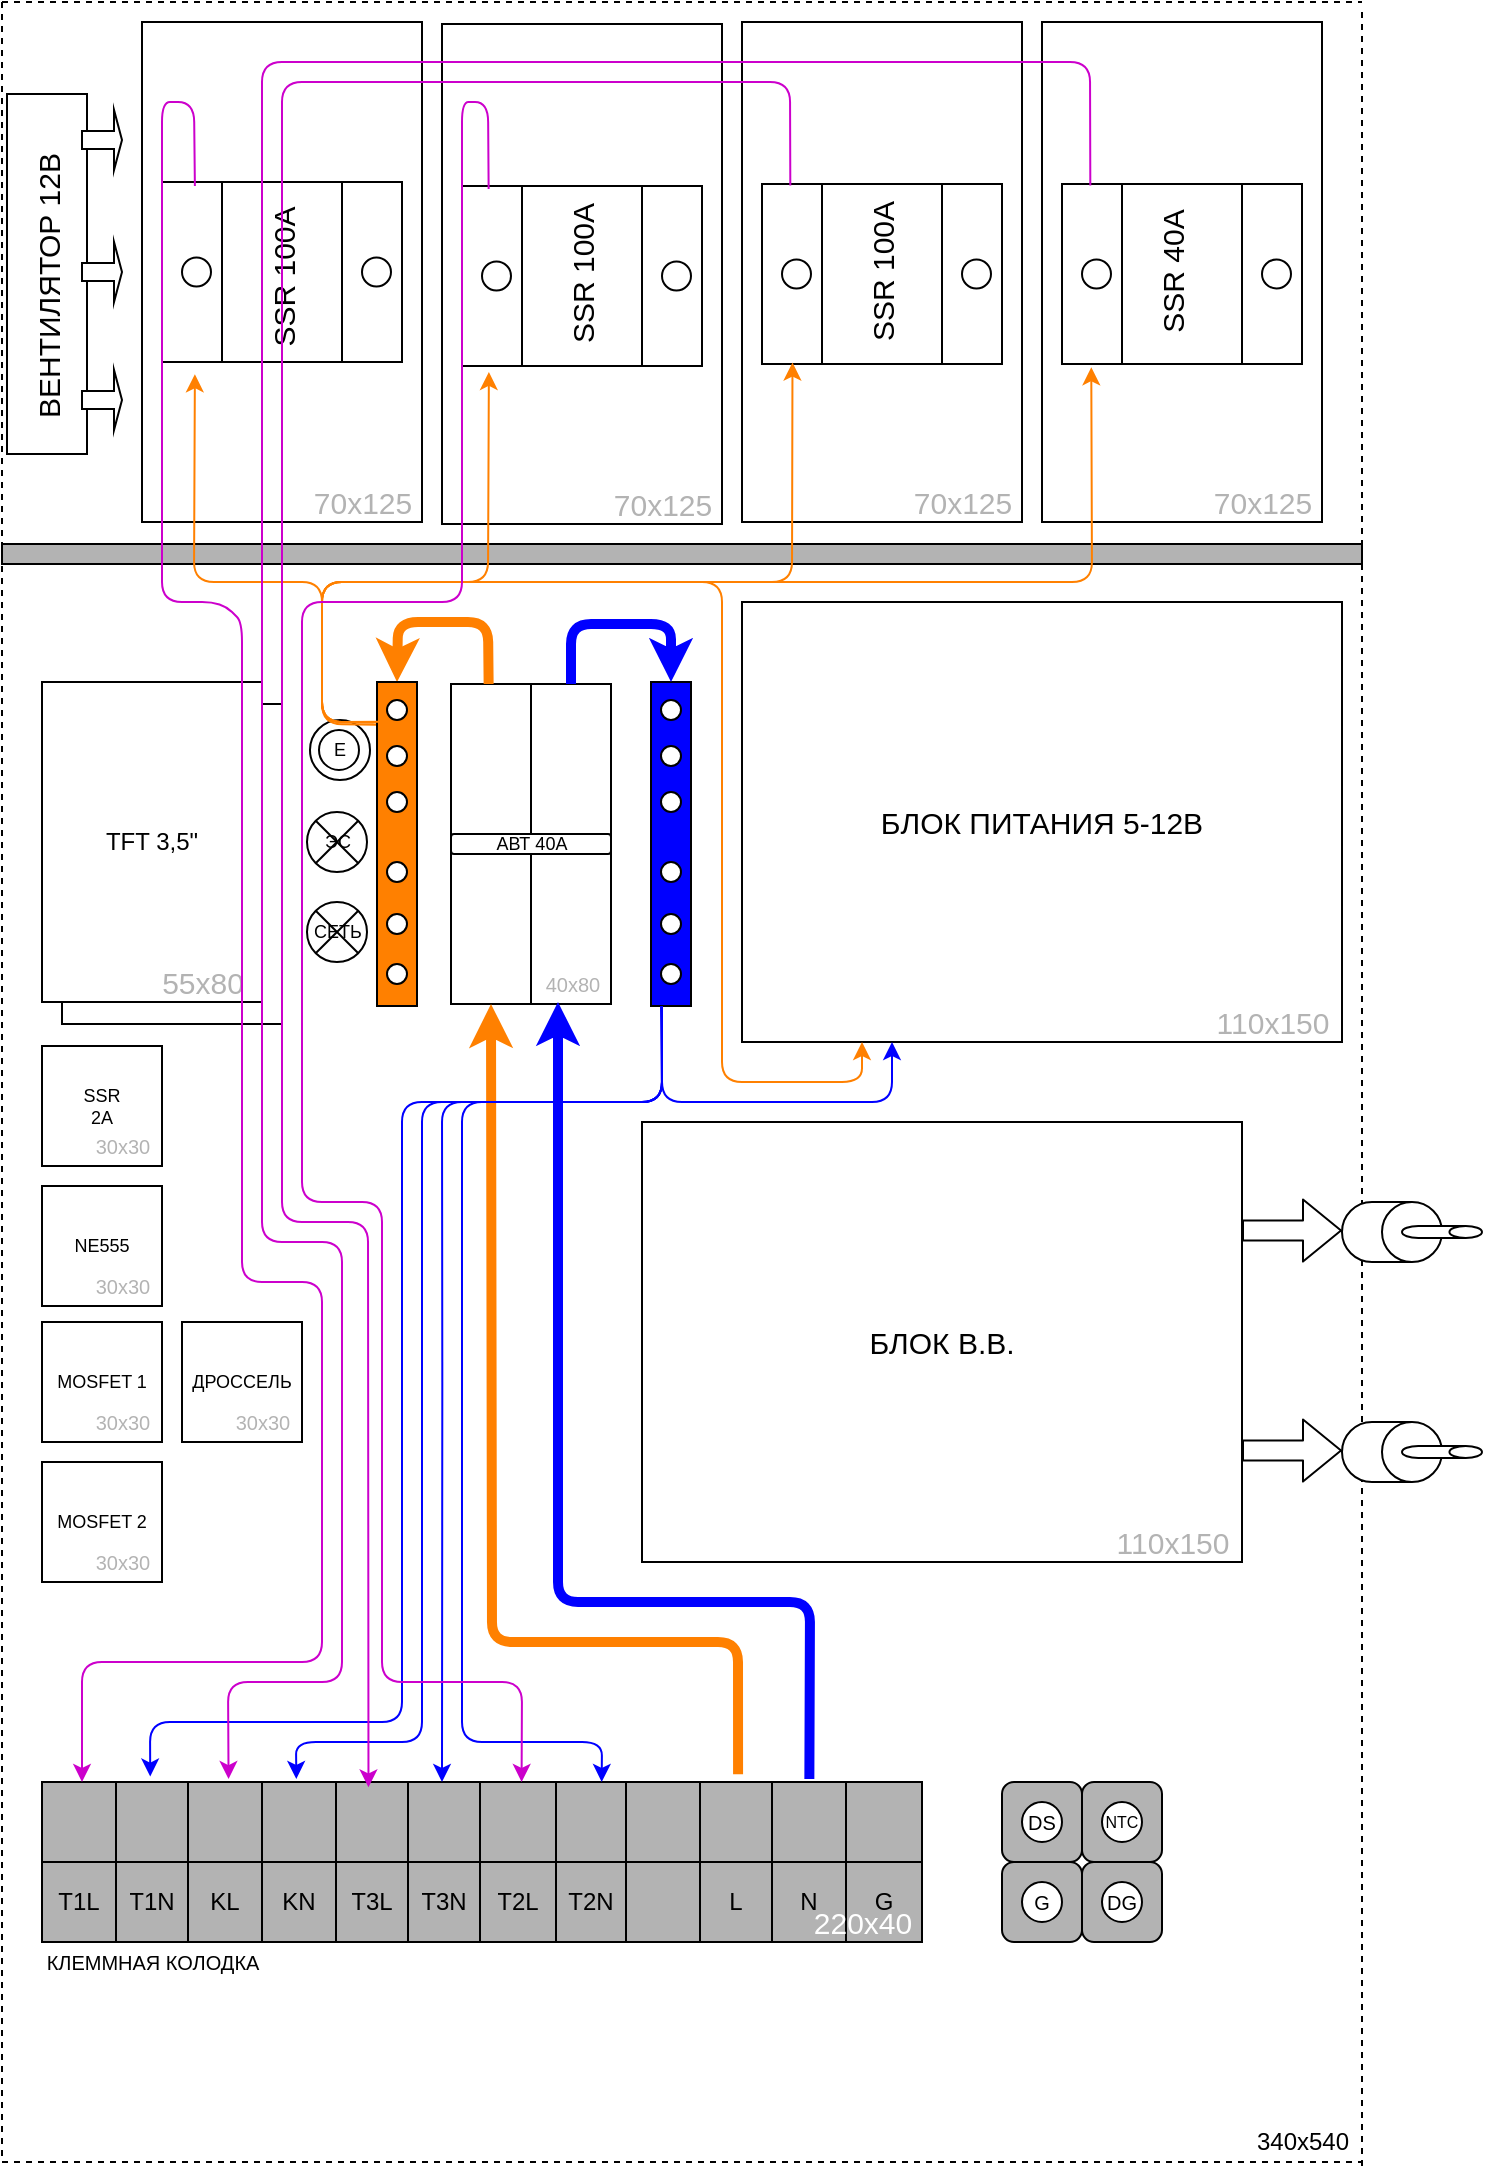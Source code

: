 <mxfile version="14.9.3" type="github">
  <diagram id="wLJY2JxTPAPCyqu1ovc7" name="Page-1">
    <mxGraphModel dx="1185" dy="629" grid="1" gridSize="10" guides="1" tooltips="1" connect="1" arrows="1" fold="1" page="1" pageScale="1" pageWidth="827" pageHeight="1169" math="0" shadow="0">
      <root>
        <mxCell id="0" />
        <mxCell id="1" parent="0" />
        <mxCell id="JK384I4514vAyyxiERsS-146" value="" style="rounded=0;whiteSpace=wrap;html=1;" vertex="1" parent="1">
          <mxGeometry x="70" y="391" width="110" height="160" as="geometry" />
        </mxCell>
        <mxCell id="JK384I4514vAyyxiERsS-2" value="" style="endArrow=none;dashed=1;html=1;" edge="1" parent="1">
          <mxGeometry width="50" height="50" relative="1" as="geometry">
            <mxPoint x="40" y="40" as="sourcePoint" />
            <mxPoint x="720" y="40" as="targetPoint" />
          </mxGeometry>
        </mxCell>
        <mxCell id="JK384I4514vAyyxiERsS-4" value="" style="endArrow=none;dashed=1;html=1;" edge="1" parent="1">
          <mxGeometry width="50" height="50" relative="1" as="geometry">
            <mxPoint x="40" y="1120" as="sourcePoint" />
            <mxPoint x="720" y="1120" as="targetPoint" />
          </mxGeometry>
        </mxCell>
        <mxCell id="JK384I4514vAyyxiERsS-5" value="" style="endArrow=none;dashed=1;html=1;" edge="1" parent="1">
          <mxGeometry width="50" height="50" relative="1" as="geometry">
            <mxPoint x="40" y="40" as="sourcePoint" />
            <mxPoint x="40" y="1120" as="targetPoint" />
          </mxGeometry>
        </mxCell>
        <mxCell id="JK384I4514vAyyxiERsS-6" value="" style="endArrow=none;dashed=1;html=1;" edge="1" parent="1">
          <mxGeometry width="50" height="50" relative="1" as="geometry">
            <mxPoint x="720" y="45" as="sourcePoint" />
            <mxPoint x="720" y="1125" as="targetPoint" />
          </mxGeometry>
        </mxCell>
        <mxCell id="JK384I4514vAyyxiERsS-7" value="340x540" style="text;html=1;align=center;verticalAlign=middle;resizable=0;points=[];autosize=1;strokeColor=none;" vertex="1" parent="1">
          <mxGeometry x="660" y="1100" width="60" height="20" as="geometry" />
        </mxCell>
        <mxCell id="JK384I4514vAyyxiERsS-15" value="" style="rounded=0;whiteSpace=wrap;html=1;" vertex="1" parent="1">
          <mxGeometry x="264.5" y="381" width="40" height="160" as="geometry" />
        </mxCell>
        <mxCell id="JK384I4514vAyyxiERsS-16" value="TFT 3,5&quot;" style="rounded=0;whiteSpace=wrap;html=1;" vertex="1" parent="1">
          <mxGeometry x="60" y="380" width="110" height="160" as="geometry" />
        </mxCell>
        <mxCell id="JK384I4514vAyyxiERsS-17" value="" style="rounded=0;whiteSpace=wrap;html=1;" vertex="1" parent="1">
          <mxGeometry x="304.5" y="381" width="40" height="160" as="geometry" />
        </mxCell>
        <mxCell id="JK384I4514vAyyxiERsS-18" value="АВТ 40А" style="rounded=1;whiteSpace=wrap;html=1;fontSize=9;" vertex="1" parent="1">
          <mxGeometry x="264.5" y="456" width="80" height="10" as="geometry" />
        </mxCell>
        <mxCell id="JK384I4514vAyyxiERsS-19" value="" style="ellipse;whiteSpace=wrap;html=1;aspect=fixed;fontSize=9;" vertex="1" parent="1">
          <mxGeometry x="194" y="399" width="30" height="30" as="geometry" />
        </mxCell>
        <mxCell id="JK384I4514vAyyxiERsS-20" value="E" style="ellipse;whiteSpace=wrap;html=1;aspect=fixed;fontSize=9;" vertex="1" parent="1">
          <mxGeometry x="198.5" y="404" width="20" height="20" as="geometry" />
        </mxCell>
        <mxCell id="JK384I4514vAyyxiERsS-21" value="ЭС" style="shape=sumEllipse;perimeter=ellipsePerimeter;whiteSpace=wrap;html=1;backgroundOutline=1;fontSize=9;" vertex="1" parent="1">
          <mxGeometry x="192.5" y="445" width="30" height="30" as="geometry" />
        </mxCell>
        <mxCell id="JK384I4514vAyyxiERsS-26" value="&lt;div style=&quot;font-size: 10px;&quot;&gt;40x80&lt;/div&gt;" style="text;html=1;align=center;verticalAlign=middle;resizable=0;points=[];autosize=1;strokeColor=none;fontSize=10;fontColor=#B3B3B3;" vertex="1" parent="1">
          <mxGeometry x="304.5" y="521" width="40" height="20" as="geometry" />
        </mxCell>
        <mxCell id="JK384I4514vAyyxiERsS-27" value="&lt;div&gt;55x80&lt;/div&gt;" style="text;html=1;align=center;verticalAlign=middle;resizable=0;points=[];autosize=1;strokeColor=none;fontSize=15;fontColor=#B3B3B3;" vertex="1" parent="1">
          <mxGeometry x="110" y="520" width="60" height="20" as="geometry" />
        </mxCell>
        <mxCell id="JK384I4514vAyyxiERsS-28" value="" style="rounded=0;whiteSpace=wrap;html=1;fontSize=15;" vertex="1" parent="1">
          <mxGeometry x="42.5" y="86" width="40" height="180" as="geometry" />
        </mxCell>
        <mxCell id="JK384I4514vAyyxiERsS-29" value="" style="shape=singleArrow;whiteSpace=wrap;html=1;labelBackgroundColor=none;fontSize=15;fillColor=#FFFFFF;" vertex="1" parent="1">
          <mxGeometry x="80" y="94" width="20" height="30" as="geometry" />
        </mxCell>
        <mxCell id="JK384I4514vAyyxiERsS-30" value="" style="shape=singleArrow;whiteSpace=wrap;html=1;labelBackgroundColor=none;fontSize=15;fillColor=#FFFFFF;" vertex="1" parent="1">
          <mxGeometry x="80" y="224" width="20" height="30" as="geometry" />
        </mxCell>
        <mxCell id="JK384I4514vAyyxiERsS-31" value="" style="shape=singleArrow;whiteSpace=wrap;html=1;labelBackgroundColor=none;fontSize=15;fillColor=#FFFFFF;" vertex="1" parent="1">
          <mxGeometry x="80" y="160" width="20" height="30" as="geometry" />
        </mxCell>
        <mxCell id="JK384I4514vAyyxiERsS-32" value="ВЕНТИЛЯТОР 12В" style="text;html=1;strokeColor=none;fillColor=none;align=center;verticalAlign=middle;whiteSpace=wrap;rounded=0;labelBackgroundColor=none;fontSize=15;rotation=270;" vertex="1" parent="1">
          <mxGeometry x="-15" y="171.75" width="155" height="20" as="geometry" />
        </mxCell>
        <mxCell id="JK384I4514vAyyxiERsS-33" value="" style="rounded=0;whiteSpace=wrap;html=1;fontSize=15;" vertex="1" parent="1">
          <mxGeometry x="110" y="50" width="140" height="250" as="geometry" />
        </mxCell>
        <mxCell id="JK384I4514vAyyxiERsS-34" value="" style="rounded=0;whiteSpace=wrap;html=1;fontSize=15;" vertex="1" parent="1">
          <mxGeometry x="260" y="51" width="140" height="250" as="geometry" />
        </mxCell>
        <mxCell id="JK384I4514vAyyxiERsS-35" value="" style="rounded=0;whiteSpace=wrap;html=1;fontSize=15;" vertex="1" parent="1">
          <mxGeometry x="410" y="50" width="140" height="250" as="geometry" />
        </mxCell>
        <mxCell id="JK384I4514vAyyxiERsS-36" value="" style="rounded=0;whiteSpace=wrap;html=1;fontSize=15;" vertex="1" parent="1">
          <mxGeometry x="560" y="50" width="140" height="250" as="geometry" />
        </mxCell>
        <mxCell id="JK384I4514vAyyxiERsS-37" value="" style="rounded=0;whiteSpace=wrap;html=1;labelBackgroundColor=none;fontSize=15;fillColor=#FFFFFF;" vertex="1" parent="1">
          <mxGeometry x="120" y="130" width="120" height="90" as="geometry" />
        </mxCell>
        <mxCell id="JK384I4514vAyyxiERsS-38" value="" style="rounded=0;whiteSpace=wrap;html=1;labelBackgroundColor=none;fontSize=15;fillColor=#FFFFFF;" vertex="1" parent="1">
          <mxGeometry x="150" y="130" width="60" height="90" as="geometry" />
        </mxCell>
        <mxCell id="JK384I4514vAyyxiERsS-39" value="" style="ellipse;whiteSpace=wrap;html=1;aspect=fixed;labelBackgroundColor=none;fontSize=15;fillColor=#FFFFFF;" vertex="1" parent="1">
          <mxGeometry x="130" y="167.75" width="14.5" height="14.5" as="geometry" />
        </mxCell>
        <mxCell id="JK384I4514vAyyxiERsS-40" value="" style="ellipse;whiteSpace=wrap;html=1;aspect=fixed;labelBackgroundColor=none;fontSize=15;fillColor=#FFFFFF;" vertex="1" parent="1">
          <mxGeometry x="220" y="167.75" width="14.5" height="14.5" as="geometry" />
        </mxCell>
        <mxCell id="JK384I4514vAyyxiERsS-41" value="" style="rounded=0;whiteSpace=wrap;html=1;labelBackgroundColor=none;fontSize=15;fillColor=#FFFFFF;" vertex="1" parent="1">
          <mxGeometry x="270" y="132" width="120" height="90" as="geometry" />
        </mxCell>
        <mxCell id="JK384I4514vAyyxiERsS-42" value="" style="rounded=0;whiteSpace=wrap;html=1;labelBackgroundColor=none;fontSize=15;fillColor=#FFFFFF;" vertex="1" parent="1">
          <mxGeometry x="300" y="132" width="60" height="90" as="geometry" />
        </mxCell>
        <mxCell id="JK384I4514vAyyxiERsS-43" value="" style="ellipse;whiteSpace=wrap;html=1;aspect=fixed;labelBackgroundColor=none;fontSize=15;fillColor=#FFFFFF;" vertex="1" parent="1">
          <mxGeometry x="280" y="169.75" width="14.5" height="14.5" as="geometry" />
        </mxCell>
        <mxCell id="JK384I4514vAyyxiERsS-44" value="" style="ellipse;whiteSpace=wrap;html=1;aspect=fixed;labelBackgroundColor=none;fontSize=15;fillColor=#FFFFFF;" vertex="1" parent="1">
          <mxGeometry x="370" y="169.75" width="14.5" height="14.5" as="geometry" />
        </mxCell>
        <mxCell id="JK384I4514vAyyxiERsS-45" value="" style="rounded=0;whiteSpace=wrap;html=1;labelBackgroundColor=none;fontSize=15;fillColor=#FFFFFF;" vertex="1" parent="1">
          <mxGeometry x="420" y="131" width="120" height="90" as="geometry" />
        </mxCell>
        <mxCell id="JK384I4514vAyyxiERsS-46" value="" style="rounded=0;whiteSpace=wrap;html=1;labelBackgroundColor=none;fontSize=15;fillColor=#FFFFFF;" vertex="1" parent="1">
          <mxGeometry x="450" y="131" width="60" height="90" as="geometry" />
        </mxCell>
        <mxCell id="JK384I4514vAyyxiERsS-47" value="" style="ellipse;whiteSpace=wrap;html=1;aspect=fixed;labelBackgroundColor=none;fontSize=15;fillColor=#FFFFFF;" vertex="1" parent="1">
          <mxGeometry x="430" y="168.75" width="14.5" height="14.5" as="geometry" />
        </mxCell>
        <mxCell id="JK384I4514vAyyxiERsS-48" value="" style="ellipse;whiteSpace=wrap;html=1;aspect=fixed;labelBackgroundColor=none;fontSize=15;fillColor=#FFFFFF;" vertex="1" parent="1">
          <mxGeometry x="520" y="168.75" width="14.5" height="14.5" as="geometry" />
        </mxCell>
        <mxCell id="JK384I4514vAyyxiERsS-49" value="" style="rounded=0;whiteSpace=wrap;html=1;labelBackgroundColor=none;fontSize=15;fillColor=#FFFFFF;" vertex="1" parent="1">
          <mxGeometry x="570" y="131" width="120" height="90" as="geometry" />
        </mxCell>
        <mxCell id="JK384I4514vAyyxiERsS-50" value="" style="rounded=0;whiteSpace=wrap;html=1;labelBackgroundColor=none;fontSize=15;fillColor=#FFFFFF;" vertex="1" parent="1">
          <mxGeometry x="600" y="131" width="60" height="90" as="geometry" />
        </mxCell>
        <mxCell id="JK384I4514vAyyxiERsS-51" value="" style="ellipse;whiteSpace=wrap;html=1;aspect=fixed;labelBackgroundColor=none;fontSize=15;fillColor=#FFFFFF;" vertex="1" parent="1">
          <mxGeometry x="580" y="168.75" width="14.5" height="14.5" as="geometry" />
        </mxCell>
        <mxCell id="JK384I4514vAyyxiERsS-52" value="" style="ellipse;whiteSpace=wrap;html=1;aspect=fixed;labelBackgroundColor=none;fontSize=15;fillColor=#FFFFFF;" vertex="1" parent="1">
          <mxGeometry x="670" y="168.75" width="14.5" height="14.5" as="geometry" />
        </mxCell>
        <mxCell id="JK384I4514vAyyxiERsS-53" value="&lt;div&gt;SSR 100A&lt;/div&gt;" style="text;html=1;align=center;verticalAlign=middle;resizable=0;points=[];autosize=1;strokeColor=none;fontSize=15;rotation=270;" vertex="1" parent="1">
          <mxGeometry x="135" y="167.75" width="90" height="20" as="geometry" />
        </mxCell>
        <mxCell id="JK384I4514vAyyxiERsS-54" value="&lt;div&gt;SSR 40A&lt;/div&gt;" style="text;html=1;align=center;verticalAlign=middle;resizable=0;points=[];autosize=1;strokeColor=none;fontSize=15;rotation=270;" vertex="1" parent="1">
          <mxGeometry x="585" y="165" width="80" height="20" as="geometry" />
        </mxCell>
        <mxCell id="JK384I4514vAyyxiERsS-55" value="&lt;div&gt;SSR 100A&lt;/div&gt;" style="text;html=1;align=center;verticalAlign=middle;resizable=0;points=[];autosize=1;strokeColor=none;fontSize=15;rotation=270;" vertex="1" parent="1">
          <mxGeometry x="285" y="166" width="90" height="20" as="geometry" />
        </mxCell>
        <mxCell id="JK384I4514vAyyxiERsS-56" value="&lt;div&gt;SSR 100A&lt;/div&gt;" style="text;html=1;align=center;verticalAlign=middle;resizable=0;points=[];autosize=1;strokeColor=none;fontSize=15;rotation=270;" vertex="1" parent="1">
          <mxGeometry x="435" y="165" width="90" height="20" as="geometry" />
        </mxCell>
        <mxCell id="JK384I4514vAyyxiERsS-57" value="70x125" style="text;html=1;align=center;verticalAlign=middle;resizable=0;points=[];autosize=1;strokeColor=none;fontSize=15;fontColor=#B3B3B3;" vertex="1" parent="1">
          <mxGeometry x="640" y="280" width="60" height="20" as="geometry" />
        </mxCell>
        <mxCell id="JK384I4514vAyyxiERsS-58" value="70x125" style="text;html=1;align=center;verticalAlign=middle;resizable=0;points=[];autosize=1;strokeColor=none;fontSize=15;fontColor=#B3B3B3;" vertex="1" parent="1">
          <mxGeometry x="190" y="280" width="60" height="20" as="geometry" />
        </mxCell>
        <mxCell id="JK384I4514vAyyxiERsS-59" value="70x125" style="text;html=1;align=center;verticalAlign=middle;resizable=0;points=[];autosize=1;strokeColor=none;fontSize=15;fontColor=#B3B3B3;" vertex="1" parent="1">
          <mxGeometry x="340" y="281" width="60" height="20" as="geometry" />
        </mxCell>
        <mxCell id="JK384I4514vAyyxiERsS-60" value="70x125" style="text;html=1;align=center;verticalAlign=middle;resizable=0;points=[];autosize=1;strokeColor=none;fontSize=15;fontColor=#B3B3B3;" vertex="1" parent="1">
          <mxGeometry x="490" y="280" width="60" height="20" as="geometry" />
        </mxCell>
        <mxCell id="JK384I4514vAyyxiERsS-61" value="&lt;div&gt;SSR&lt;/div&gt;&lt;div&gt;2A&lt;br&gt;&lt;/div&gt;" style="whiteSpace=wrap;html=1;aspect=fixed;fontSize=9;" vertex="1" parent="1">
          <mxGeometry x="60" y="562" width="60" height="60" as="geometry" />
        </mxCell>
        <mxCell id="JK384I4514vAyyxiERsS-62" value="MOSFET 1" style="whiteSpace=wrap;html=1;aspect=fixed;fontSize=9;" vertex="1" parent="1">
          <mxGeometry x="60" y="700" width="60" height="60" as="geometry" />
        </mxCell>
        <mxCell id="JK384I4514vAyyxiERsS-63" value="NE555" style="whiteSpace=wrap;html=1;aspect=fixed;fontSize=9;" vertex="1" parent="1">
          <mxGeometry x="60" y="632" width="60" height="60" as="geometry" />
        </mxCell>
        <mxCell id="JK384I4514vAyyxiERsS-64" value="MOSFET 2" style="whiteSpace=wrap;html=1;aspect=fixed;fontSize=9;" vertex="1" parent="1">
          <mxGeometry x="60" y="770" width="60" height="60" as="geometry" />
        </mxCell>
        <mxCell id="JK384I4514vAyyxiERsS-65" value="30x30" style="text;html=1;align=center;verticalAlign=middle;resizable=0;points=[];autosize=1;strokeColor=none;fontSize=10;fontColor=#B3B3B3;" vertex="1" parent="1">
          <mxGeometry x="80" y="740" width="40" height="20" as="geometry" />
        </mxCell>
        <mxCell id="JK384I4514vAyyxiERsS-66" value="30x30" style="text;html=1;align=center;verticalAlign=middle;resizable=0;points=[];autosize=1;strokeColor=none;fontSize=10;fontColor=#B3B3B3;" vertex="1" parent="1">
          <mxGeometry x="80" y="602" width="40" height="20" as="geometry" />
        </mxCell>
        <mxCell id="JK384I4514vAyyxiERsS-67" value="30x30" style="text;html=1;align=center;verticalAlign=middle;resizable=0;points=[];autosize=1;strokeColor=none;fontSize=10;fontColor=#B3B3B3;" vertex="1" parent="1">
          <mxGeometry x="80" y="672" width="40" height="20" as="geometry" />
        </mxCell>
        <mxCell id="JK384I4514vAyyxiERsS-68" value="30x30" style="text;html=1;align=center;verticalAlign=middle;resizable=0;points=[];autosize=1;strokeColor=none;fontSize=10;fontColor=#B3B3B3;" vertex="1" parent="1">
          <mxGeometry x="80" y="810" width="40" height="20" as="geometry" />
        </mxCell>
        <mxCell id="JK384I4514vAyyxiERsS-70" value="ДРОССЕЛЬ" style="whiteSpace=wrap;html=1;aspect=fixed;fontSize=9;" vertex="1" parent="1">
          <mxGeometry x="130" y="700" width="60" height="60" as="geometry" />
        </mxCell>
        <mxCell id="JK384I4514vAyyxiERsS-71" value="30x30" style="text;html=1;align=center;verticalAlign=middle;resizable=0;points=[];autosize=1;strokeColor=none;fontSize=10;fontColor=#B3B3B3;" vertex="1" parent="1">
          <mxGeometry x="150" y="740" width="40" height="20" as="geometry" />
        </mxCell>
        <mxCell id="JK384I4514vAyyxiERsS-72" value="&lt;div&gt;БЛОК ПИТАНИЯ 5-12В&lt;/div&gt;" style="rounded=0;whiteSpace=wrap;html=1;fontSize=15;" vertex="1" parent="1">
          <mxGeometry x="410" y="340" width="300" height="220" as="geometry" />
        </mxCell>
        <mxCell id="JK384I4514vAyyxiERsS-73" value="110x150" style="text;html=1;align=center;verticalAlign=middle;resizable=0;points=[];autosize=1;strokeColor=none;fontSize=15;fontColor=#B3B3B3;" vertex="1" parent="1">
          <mxGeometry x="640" y="540" width="70" height="20" as="geometry" />
        </mxCell>
        <mxCell id="JK384I4514vAyyxiERsS-74" value="&lt;div&gt;БЛОК В.В.&lt;br&gt;&lt;/div&gt;" style="rounded=0;whiteSpace=wrap;html=1;fontSize=15;" vertex="1" parent="1">
          <mxGeometry x="360" y="600" width="300" height="220" as="geometry" />
        </mxCell>
        <mxCell id="JK384I4514vAyyxiERsS-75" value="110x150" style="text;html=1;align=center;verticalAlign=middle;resizable=0;points=[];autosize=1;strokeColor=none;fontSize=15;fontColor=#B3B3B3;" vertex="1" parent="1">
          <mxGeometry x="590" y="800" width="70" height="20" as="geometry" />
        </mxCell>
        <mxCell id="JK384I4514vAyyxiERsS-77" value="" style="shape=cylinder3;whiteSpace=wrap;html=1;boundedLbl=1;backgroundOutline=1;size=15;direction=south;" vertex="1" parent="1">
          <mxGeometry x="710" y="640" width="50" height="30" as="geometry" />
        </mxCell>
        <mxCell id="JK384I4514vAyyxiERsS-78" value="" style="shape=cylinder3;whiteSpace=wrap;html=1;boundedLbl=1;backgroundOutline=1;size=15;direction=south;" vertex="1" parent="1">
          <mxGeometry x="710" y="750" width="50" height="30" as="geometry" />
        </mxCell>
        <mxCell id="JK384I4514vAyyxiERsS-79" value="" style="shape=flexArrow;endArrow=classic;html=1;" edge="1" parent="1">
          <mxGeometry width="50" height="50" relative="1" as="geometry">
            <mxPoint x="660" y="764.29" as="sourcePoint" />
            <mxPoint x="710" y="764.29" as="targetPoint" />
          </mxGeometry>
        </mxCell>
        <mxCell id="JK384I4514vAyyxiERsS-81" value="" style="shape=flexArrow;endArrow=classic;html=1;" edge="1" parent="1">
          <mxGeometry width="50" height="50" relative="1" as="geometry">
            <mxPoint x="660" y="654.29" as="sourcePoint" />
            <mxPoint x="710" y="654.29" as="targetPoint" />
          </mxGeometry>
        </mxCell>
        <mxCell id="JK384I4514vAyyxiERsS-82" value="" style="shape=cylinder3;whiteSpace=wrap;html=1;boundedLbl=1;backgroundOutline=1;size=8.143;direction=south;" vertex="1" parent="1">
          <mxGeometry x="740" y="762" width="40" height="6" as="geometry" />
        </mxCell>
        <mxCell id="JK384I4514vAyyxiERsS-83" value="" style="shape=cylinder3;whiteSpace=wrap;html=1;boundedLbl=1;backgroundOutline=1;size=8.143;direction=south;" vertex="1" parent="1">
          <mxGeometry x="740" y="652" width="40" height="6" as="geometry" />
        </mxCell>
        <mxCell id="JK384I4514vAyyxiERsS-85" value="СЕТЬ" style="shape=sumEllipse;perimeter=ellipsePerimeter;whiteSpace=wrap;html=1;backgroundOutline=1;fontSize=9;" vertex="1" parent="1">
          <mxGeometry x="192.5" y="490" width="30" height="30" as="geometry" />
        </mxCell>
        <mxCell id="JK384I4514vAyyxiERsS-86" value="" style="rounded=0;whiteSpace=wrap;html=1;fillColor=#B3B3B3;" vertex="1" parent="1">
          <mxGeometry x="40" y="311" width="680" height="10" as="geometry" />
        </mxCell>
        <mxCell id="JK384I4514vAyyxiERsS-92" value="" style="shape=table;html=1;whiteSpace=wrap;startSize=0;container=1;collapsible=0;childLayout=tableLayout;fillColor=#B3B3B3;" vertex="1" parent="1">
          <mxGeometry x="60" y="930" width="440" height="80" as="geometry" />
        </mxCell>
        <mxCell id="JK384I4514vAyyxiERsS-93" value="" style="shape=partialRectangle;html=1;whiteSpace=wrap;collapsible=0;dropTarget=0;pointerEvents=0;fillColor=none;top=0;left=0;bottom=0;right=0;points=[[0,0.5],[1,0.5]];portConstraint=eastwest;" vertex="1" parent="JK384I4514vAyyxiERsS-92">
          <mxGeometry width="440" height="40" as="geometry" />
        </mxCell>
        <mxCell id="JK384I4514vAyyxiERsS-134" style="shape=partialRectangle;html=1;whiteSpace=wrap;connectable=0;fillColor=none;top=0;left=0;bottom=0;right=0;overflow=hidden;pointerEvents=1;" vertex="1" parent="JK384I4514vAyyxiERsS-93">
          <mxGeometry width="37" height="40" as="geometry" />
        </mxCell>
        <mxCell id="JK384I4514vAyyxiERsS-132" style="shape=partialRectangle;html=1;whiteSpace=wrap;connectable=0;fillColor=none;top=0;left=0;bottom=0;right=0;overflow=hidden;pointerEvents=1;" vertex="1" parent="JK384I4514vAyyxiERsS-93">
          <mxGeometry x="37" width="36" height="40" as="geometry" />
        </mxCell>
        <mxCell id="JK384I4514vAyyxiERsS-130" style="shape=partialRectangle;html=1;whiteSpace=wrap;connectable=0;fillColor=none;top=0;left=0;bottom=0;right=0;overflow=hidden;pointerEvents=1;" vertex="1" parent="JK384I4514vAyyxiERsS-93">
          <mxGeometry x="73" width="37" height="40" as="geometry" />
        </mxCell>
        <mxCell id="JK384I4514vAyyxiERsS-128" style="shape=partialRectangle;html=1;whiteSpace=wrap;connectable=0;fillColor=none;top=0;left=0;bottom=0;right=0;overflow=hidden;pointerEvents=1;" vertex="1" parent="JK384I4514vAyyxiERsS-93">
          <mxGeometry x="110" width="37" height="40" as="geometry" />
        </mxCell>
        <mxCell id="JK384I4514vAyyxiERsS-126" style="shape=partialRectangle;html=1;whiteSpace=wrap;connectable=0;fillColor=none;top=0;left=0;bottom=0;right=0;overflow=hidden;pointerEvents=1;" vertex="1" parent="JK384I4514vAyyxiERsS-93">
          <mxGeometry x="147" width="36" height="40" as="geometry" />
        </mxCell>
        <mxCell id="JK384I4514vAyyxiERsS-124" style="shape=partialRectangle;html=1;whiteSpace=wrap;connectable=0;fillColor=none;top=0;left=0;bottom=0;right=0;overflow=hidden;pointerEvents=1;" vertex="1" parent="JK384I4514vAyyxiERsS-93">
          <mxGeometry x="183" width="36" height="40" as="geometry" />
        </mxCell>
        <mxCell id="JK384I4514vAyyxiERsS-122" style="shape=partialRectangle;html=1;whiteSpace=wrap;connectable=0;fillColor=none;top=0;left=0;bottom=0;right=0;overflow=hidden;pointerEvents=1;" vertex="1" parent="JK384I4514vAyyxiERsS-93">
          <mxGeometry x="219" width="38" height="40" as="geometry" />
        </mxCell>
        <mxCell id="JK384I4514vAyyxiERsS-120" style="shape=partialRectangle;html=1;whiteSpace=wrap;connectable=0;fillColor=none;top=0;left=0;bottom=0;right=0;overflow=hidden;pointerEvents=1;" vertex="1" parent="JK384I4514vAyyxiERsS-93">
          <mxGeometry x="257" width="35" height="40" as="geometry" />
        </mxCell>
        <mxCell id="JK384I4514vAyyxiERsS-118" style="shape=partialRectangle;html=1;whiteSpace=wrap;connectable=0;fillColor=none;top=0;left=0;bottom=0;right=0;overflow=hidden;pointerEvents=1;" vertex="1" parent="JK384I4514vAyyxiERsS-93">
          <mxGeometry x="292" width="37" height="40" as="geometry" />
        </mxCell>
        <mxCell id="JK384I4514vAyyxiERsS-94" value="" style="shape=partialRectangle;html=1;whiteSpace=wrap;connectable=0;fillColor=none;top=0;left=0;bottom=0;right=0;overflow=hidden;pointerEvents=1;" vertex="1" parent="JK384I4514vAyyxiERsS-93">
          <mxGeometry x="329" width="36" height="40" as="geometry" />
        </mxCell>
        <mxCell id="JK384I4514vAyyxiERsS-95" value="" style="shape=partialRectangle;html=1;whiteSpace=wrap;connectable=0;fillColor=none;top=0;left=0;bottom=0;right=0;overflow=hidden;pointerEvents=1;" vertex="1" parent="JK384I4514vAyyxiERsS-93">
          <mxGeometry x="365" width="37" height="40" as="geometry" />
        </mxCell>
        <mxCell id="JK384I4514vAyyxiERsS-96" value="" style="shape=partialRectangle;html=1;whiteSpace=wrap;connectable=0;fillColor=none;top=0;left=0;bottom=0;right=0;overflow=hidden;pointerEvents=1;" vertex="1" parent="JK384I4514vAyyxiERsS-93">
          <mxGeometry x="402" width="38" height="40" as="geometry" />
        </mxCell>
        <mxCell id="JK384I4514vAyyxiERsS-105" value="" style="shape=partialRectangle;html=1;whiteSpace=wrap;collapsible=0;dropTarget=0;pointerEvents=0;fillColor=none;top=0;left=0;bottom=0;right=0;points=[[0,0.5],[1,0.5]];portConstraint=eastwest;" vertex="1" parent="JK384I4514vAyyxiERsS-92">
          <mxGeometry y="40" width="440" height="40" as="geometry" />
        </mxCell>
        <mxCell id="JK384I4514vAyyxiERsS-135" value="T1L" style="shape=partialRectangle;html=1;whiteSpace=wrap;connectable=0;fillColor=none;top=0;left=0;bottom=0;right=0;overflow=hidden;pointerEvents=1;" vertex="1" parent="JK384I4514vAyyxiERsS-105">
          <mxGeometry width="37" height="40" as="geometry" />
        </mxCell>
        <mxCell id="JK384I4514vAyyxiERsS-133" value="T1N" style="shape=partialRectangle;html=1;whiteSpace=wrap;connectable=0;fillColor=none;top=0;left=0;bottom=0;right=0;overflow=hidden;pointerEvents=1;" vertex="1" parent="JK384I4514vAyyxiERsS-105">
          <mxGeometry x="37" width="36" height="40" as="geometry" />
        </mxCell>
        <mxCell id="JK384I4514vAyyxiERsS-131" value="KL" style="shape=partialRectangle;html=1;whiteSpace=wrap;connectable=0;fillColor=none;top=0;left=0;bottom=0;right=0;overflow=hidden;pointerEvents=1;" vertex="1" parent="JK384I4514vAyyxiERsS-105">
          <mxGeometry x="73" width="37" height="40" as="geometry" />
        </mxCell>
        <mxCell id="JK384I4514vAyyxiERsS-129" value="KN" style="shape=partialRectangle;html=1;whiteSpace=wrap;connectable=0;fillColor=none;top=0;left=0;bottom=0;right=0;overflow=hidden;pointerEvents=1;" vertex="1" parent="JK384I4514vAyyxiERsS-105">
          <mxGeometry x="110" width="37" height="40" as="geometry" />
        </mxCell>
        <mxCell id="JK384I4514vAyyxiERsS-127" value="T3L" style="shape=partialRectangle;html=1;whiteSpace=wrap;connectable=0;fillColor=none;top=0;left=0;bottom=0;right=0;overflow=hidden;pointerEvents=1;" vertex="1" parent="JK384I4514vAyyxiERsS-105">
          <mxGeometry x="147" width="36" height="40" as="geometry" />
        </mxCell>
        <mxCell id="JK384I4514vAyyxiERsS-125" value="T3N" style="shape=partialRectangle;html=1;whiteSpace=wrap;connectable=0;fillColor=none;top=0;left=0;bottom=0;right=0;overflow=hidden;pointerEvents=1;" vertex="1" parent="JK384I4514vAyyxiERsS-105">
          <mxGeometry x="183" width="36" height="40" as="geometry" />
        </mxCell>
        <mxCell id="JK384I4514vAyyxiERsS-123" value="T2L" style="shape=partialRectangle;html=1;whiteSpace=wrap;connectable=0;fillColor=none;top=0;left=0;bottom=0;right=0;overflow=hidden;pointerEvents=1;" vertex="1" parent="JK384I4514vAyyxiERsS-105">
          <mxGeometry x="219" width="38" height="40" as="geometry" />
        </mxCell>
        <mxCell id="JK384I4514vAyyxiERsS-121" value="T2N" style="shape=partialRectangle;html=1;whiteSpace=wrap;connectable=0;fillColor=none;top=0;left=0;bottom=0;right=0;overflow=hidden;pointerEvents=1;" vertex="1" parent="JK384I4514vAyyxiERsS-105">
          <mxGeometry x="257" width="35" height="40" as="geometry" />
        </mxCell>
        <mxCell id="JK384I4514vAyyxiERsS-119" style="shape=partialRectangle;html=1;whiteSpace=wrap;connectable=0;fillColor=none;top=0;left=0;bottom=0;right=0;overflow=hidden;pointerEvents=1;" vertex="1" parent="JK384I4514vAyyxiERsS-105">
          <mxGeometry x="292" width="37" height="40" as="geometry" />
        </mxCell>
        <mxCell id="JK384I4514vAyyxiERsS-106" value="L" style="shape=partialRectangle;html=1;whiteSpace=wrap;connectable=0;fillColor=none;top=0;left=0;bottom=0;right=0;overflow=hidden;pointerEvents=1;" vertex="1" parent="JK384I4514vAyyxiERsS-105">
          <mxGeometry x="329" width="36" height="40" as="geometry" />
        </mxCell>
        <mxCell id="JK384I4514vAyyxiERsS-107" value="N&lt;span style=&quot;white-space: pre&quot;&gt;&lt;/span&gt;" style="shape=partialRectangle;html=1;whiteSpace=wrap;connectable=0;fillColor=none;top=0;left=0;bottom=0;right=0;overflow=hidden;pointerEvents=1;" vertex="1" parent="JK384I4514vAyyxiERsS-105">
          <mxGeometry x="365" width="37" height="40" as="geometry" />
        </mxCell>
        <mxCell id="JK384I4514vAyyxiERsS-108" value="G" style="shape=partialRectangle;html=1;whiteSpace=wrap;connectable=0;fillColor=none;top=0;left=0;bottom=0;right=0;overflow=hidden;pointerEvents=1;" vertex="1" parent="JK384I4514vAyyxiERsS-105">
          <mxGeometry x="402" width="38" height="40" as="geometry" />
        </mxCell>
        <mxCell id="JK384I4514vAyyxiERsS-90" value="220x40" style="text;html=1;align=center;verticalAlign=middle;resizable=0;points=[];autosize=1;strokeColor=none;fontSize=15;fontColor=#FFFFFF;" vertex="1" parent="1">
          <mxGeometry x="440" y="990" width="60" height="20" as="geometry" />
        </mxCell>
        <mxCell id="JK384I4514vAyyxiERsS-136" value="&lt;div style=&quot;font-size: 10px;&quot;&gt;КЛЕММНАЯ КОЛОДКА&lt;/div&gt;" style="text;html=1;align=center;verticalAlign=middle;resizable=0;points=[];autosize=1;strokeColor=none;fontSize=10;" vertex="1" parent="1">
          <mxGeometry x="55" y="1010" width="120" height="20" as="geometry" />
        </mxCell>
        <mxCell id="JK384I4514vAyyxiERsS-138" value="" style="rounded=1;whiteSpace=wrap;html=1;fontSize=10;fontColor=#000000;fillColor=#B3B3B3;" vertex="1" parent="1">
          <mxGeometry x="540" y="930" width="40" height="40" as="geometry" />
        </mxCell>
        <mxCell id="JK384I4514vAyyxiERsS-139" value="" style="rounded=1;whiteSpace=wrap;html=1;fontSize=10;fontColor=#000000;fillColor=#B3B3B3;" vertex="1" parent="1">
          <mxGeometry x="540" y="970" width="40" height="40" as="geometry" />
        </mxCell>
        <mxCell id="JK384I4514vAyyxiERsS-140" value="" style="rounded=1;whiteSpace=wrap;html=1;fontSize=10;fontColor=#000000;fillColor=#B3B3B3;" vertex="1" parent="1">
          <mxGeometry x="580" y="930" width="40" height="40" as="geometry" />
        </mxCell>
        <mxCell id="JK384I4514vAyyxiERsS-141" value="" style="rounded=1;whiteSpace=wrap;html=1;fontSize=10;fontColor=#000000;fillColor=#B3B3B3;" vertex="1" parent="1">
          <mxGeometry x="580" y="970" width="40" height="40" as="geometry" />
        </mxCell>
        <mxCell id="JK384I4514vAyyxiERsS-142" value="DG" style="ellipse;whiteSpace=wrap;html=1;aspect=fixed;fontSize=10;fontColor=#000000;fillColor=#FFFFFF;" vertex="1" parent="1">
          <mxGeometry x="590" y="980" width="20" height="20" as="geometry" />
        </mxCell>
        <mxCell id="JK384I4514vAyyxiERsS-143" value="DS" style="ellipse;whiteSpace=wrap;html=1;aspect=fixed;fontSize=10;fontColor=#000000;fillColor=#FFFFFF;" vertex="1" parent="1">
          <mxGeometry x="550" y="940" width="20" height="20" as="geometry" />
        </mxCell>
        <mxCell id="JK384I4514vAyyxiERsS-144" value="NTC" style="ellipse;whiteSpace=wrap;html=1;aspect=fixed;fontSize=8;fontColor=#000000;fillColor=#FFFFFF;" vertex="1" parent="1">
          <mxGeometry x="590" y="940" width="20" height="20" as="geometry" />
        </mxCell>
        <mxCell id="JK384I4514vAyyxiERsS-145" value="G" style="ellipse;whiteSpace=wrap;html=1;aspect=fixed;fontSize=10;fontColor=#000000;fillColor=#FFFFFF;" vertex="1" parent="1">
          <mxGeometry x="550" y="980" width="20" height="20" as="geometry" />
        </mxCell>
        <mxCell id="JK384I4514vAyyxiERsS-147" value="" style="endArrow=classic;html=1;fontSize=8;fontColor=#000000;entryX=0.5;entryY=1;entryDx=0;entryDy=0;exitX=0.791;exitY=-0.097;exitDx=0;exitDy=0;exitPerimeter=0;strokeColor=#FF8000;strokeWidth=5;" edge="1" parent="1" source="JK384I4514vAyyxiERsS-93" target="JK384I4514vAyyxiERsS-15">
          <mxGeometry width="50" height="50" relative="1" as="geometry">
            <mxPoint x="228.5" y="610" as="sourcePoint" />
            <mxPoint x="278.5" y="560" as="targetPoint" />
            <Array as="points">
              <mxPoint x="408" y="860" />
              <mxPoint x="285" y="860" />
            </Array>
          </mxGeometry>
        </mxCell>
        <mxCell id="JK384I4514vAyyxiERsS-148" value="" style="endArrow=classic;html=1;fontSize=8;fontColor=#000000;exitX=0.872;exitY=-0.038;exitDx=0;exitDy=0;exitPerimeter=0;strokeColor=#0000FF;shadow=0;sketch=0;strokeWidth=5;" edge="1" parent="1" source="JK384I4514vAyyxiERsS-93">
          <mxGeometry width="50" height="50" relative="1" as="geometry">
            <mxPoint x="280" y="710" as="sourcePoint" />
            <mxPoint x="318" y="540" as="targetPoint" />
            <Array as="points">
              <mxPoint x="444" y="840" />
              <mxPoint x="318" y="840" />
            </Array>
          </mxGeometry>
        </mxCell>
        <mxCell id="JK384I4514vAyyxiERsS-150" value="" style="rounded=0;whiteSpace=wrap;html=1;fontSize=8;fontColor=#000000;fillColor=#0000FF;" vertex="1" parent="1">
          <mxGeometry x="364.5" y="380" width="20" height="162" as="geometry" />
        </mxCell>
        <mxCell id="JK384I4514vAyyxiERsS-151" value="" style="ellipse;whiteSpace=wrap;html=1;aspect=fixed;fontSize=8;fontColor=#000000;fillColor=#FFFFFF;" vertex="1" parent="1">
          <mxGeometry x="369.5" y="435" width="10" height="10" as="geometry" />
        </mxCell>
        <mxCell id="JK384I4514vAyyxiERsS-152" value="" style="ellipse;whiteSpace=wrap;html=1;aspect=fixed;fontSize=8;fontColor=#000000;fillColor=#FFFFFF;" vertex="1" parent="1">
          <mxGeometry x="369.5" y="389" width="10" height="10" as="geometry" />
        </mxCell>
        <mxCell id="JK384I4514vAyyxiERsS-153" value="" style="ellipse;whiteSpace=wrap;html=1;aspect=fixed;fontSize=8;fontColor=#000000;fillColor=#FFFFFF;" vertex="1" parent="1">
          <mxGeometry x="369.5" y="521" width="10" height="10" as="geometry" />
        </mxCell>
        <mxCell id="JK384I4514vAyyxiERsS-154" value="" style="ellipse;whiteSpace=wrap;html=1;aspect=fixed;fontSize=8;fontColor=#000000;fillColor=#FFFFFF;" vertex="1" parent="1">
          <mxGeometry x="369.5" y="412" width="10" height="10" as="geometry" />
        </mxCell>
        <mxCell id="JK384I4514vAyyxiERsS-155" value="" style="ellipse;whiteSpace=wrap;html=1;aspect=fixed;fontSize=8;fontColor=#000000;fillColor=#FFFFFF;" vertex="1" parent="1">
          <mxGeometry x="369.5" y="496" width="10" height="10" as="geometry" />
        </mxCell>
        <mxCell id="JK384I4514vAyyxiERsS-156" value="" style="ellipse;whiteSpace=wrap;html=1;aspect=fixed;fontSize=8;fontColor=#000000;fillColor=#FFFFFF;" vertex="1" parent="1">
          <mxGeometry x="369.5" y="470" width="10" height="10" as="geometry" />
        </mxCell>
        <mxCell id="JK384I4514vAyyxiERsS-164" value="" style="endArrow=classic;html=1;fontSize=8;fontColor=#000000;exitX=0.5;exitY=0;exitDx=0;exitDy=0;strokeColor=#0000FF;strokeWidth=5;" edge="1" parent="1" source="JK384I4514vAyyxiERsS-17">
          <mxGeometry width="50" height="50" relative="1" as="geometry">
            <mxPoint x="314.5" y="376" as="sourcePoint" />
            <mxPoint x="374.5" y="380" as="targetPoint" />
            <Array as="points">
              <mxPoint x="324.5" y="351" />
              <mxPoint x="374.5" y="351" />
            </Array>
          </mxGeometry>
        </mxCell>
        <mxCell id="JK384I4514vAyyxiERsS-165" value="" style="endArrow=classic;html=1;fontSize=8;fontColor=#000000;strokeColor=#0000FF;entryX=0.636;entryY=0;entryDx=0;entryDy=0;entryPerimeter=0;exitX=0.25;exitY=1;exitDx=0;exitDy=0;" edge="1" parent="1" source="JK384I4514vAyyxiERsS-150" target="JK384I4514vAyyxiERsS-93">
          <mxGeometry width="50" height="50" relative="1" as="geometry">
            <mxPoint x="200" y="632" as="sourcePoint" />
            <mxPoint x="250" y="582" as="targetPoint" />
            <Array as="points">
              <mxPoint x="370" y="590" />
              <mxPoint x="270" y="590" />
              <mxPoint x="270" y="910" />
              <mxPoint x="340" y="910" />
            </Array>
          </mxGeometry>
        </mxCell>
        <mxCell id="JK384I4514vAyyxiERsS-166" value="" style="endArrow=classic;html=1;fontSize=8;fontColor=#000000;strokeColor=#0000FF;entryX=0.636;entryY=0;entryDx=0;entryDy=0;entryPerimeter=0;" edge="1" parent="1">
          <mxGeometry width="50" height="50" relative="1" as="geometry">
            <mxPoint x="370" y="542" as="sourcePoint" />
            <mxPoint x="260.0" y="930" as="targetPoint" />
            <Array as="points">
              <mxPoint x="370" y="590" />
              <mxPoint x="260" y="590" />
              <mxPoint x="260.16" y="730" />
            </Array>
          </mxGeometry>
        </mxCell>
        <mxCell id="JK384I4514vAyyxiERsS-167" value="" style="endArrow=classic;html=1;fontSize=8;fontColor=#000000;strokeColor=#0000FF;entryX=0.289;entryY=-0.038;entryDx=0;entryDy=0;entryPerimeter=0;" edge="1" parent="1" target="JK384I4514vAyyxiERsS-93">
          <mxGeometry width="50" height="50" relative="1" as="geometry">
            <mxPoint x="370" y="550" as="sourcePoint" />
            <mxPoint x="245" y="620" as="targetPoint" />
            <Array as="points">
              <mxPoint x="370" y="590" />
              <mxPoint x="250" y="590" />
              <mxPoint x="250" y="910" />
              <mxPoint x="187" y="910" />
            </Array>
          </mxGeometry>
        </mxCell>
        <mxCell id="JK384I4514vAyyxiERsS-168" value="" style="endArrow=classic;html=1;fontSize=8;fontColor=#000000;strokeColor=#0000FF;entryX=0.123;entryY=-0.068;entryDx=0;entryDy=0;entryPerimeter=0;" edge="1" parent="1" target="JK384I4514vAyyxiERsS-93">
          <mxGeometry width="50" height="50" relative="1" as="geometry">
            <mxPoint x="370" y="550" as="sourcePoint" />
            <mxPoint x="210" y="630" as="targetPoint" />
            <Array as="points">
              <mxPoint x="370" y="590" />
              <mxPoint x="240" y="590" />
              <mxPoint x="240" y="900" />
              <mxPoint x="114" y="900" />
            </Array>
          </mxGeometry>
        </mxCell>
        <mxCell id="JK384I4514vAyyxiERsS-169" value="" style="endArrow=classic;html=1;fontSize=8;fontColor=#000000;strokeColor=#0000FF;entryX=0.25;entryY=1;entryDx=0;entryDy=0;" edge="1" parent="1" target="JK384I4514vAyyxiERsS-72">
          <mxGeometry width="50" height="50" relative="1" as="geometry">
            <mxPoint x="370" y="550" as="sourcePoint" />
            <mxPoint x="650" y="640" as="targetPoint" />
            <Array as="points">
              <mxPoint x="370" y="590" />
              <mxPoint x="485" y="590" />
            </Array>
          </mxGeometry>
        </mxCell>
        <mxCell id="JK384I4514vAyyxiERsS-170" value="" style="endArrow=classic;html=1;fontSize=8;fontColor=#000000;strokeColor=#FF8000;strokeWidth=5;entryX=0.5;entryY=0;entryDx=0;entryDy=0;" edge="1" parent="1" target="JK384I4514vAyyxiERsS-173">
          <mxGeometry width="50" height="50" relative="1" as="geometry">
            <mxPoint x="283.32" y="381" as="sourcePoint" />
            <mxPoint x="283.32" y="361" as="targetPoint" />
            <Array as="points">
              <mxPoint x="283" y="350" />
              <mxPoint x="238" y="350" />
            </Array>
          </mxGeometry>
        </mxCell>
        <mxCell id="JK384I4514vAyyxiERsS-173" value="" style="rounded=0;whiteSpace=wrap;html=1;fontSize=8;fontColor=#000000;fillColor=#FF8000;" vertex="1" parent="1">
          <mxGeometry x="227.5" y="380" width="20" height="162" as="geometry" />
        </mxCell>
        <mxCell id="JK384I4514vAyyxiERsS-174" value="" style="ellipse;whiteSpace=wrap;html=1;aspect=fixed;fontSize=8;fontColor=#000000;fillColor=#FFFFFF;" vertex="1" parent="1">
          <mxGeometry x="232.5" y="435" width="10" height="10" as="geometry" />
        </mxCell>
        <mxCell id="JK384I4514vAyyxiERsS-175" value="" style="ellipse;whiteSpace=wrap;html=1;aspect=fixed;fontSize=8;fontColor=#000000;fillColor=#FFFFFF;" vertex="1" parent="1">
          <mxGeometry x="232.5" y="389" width="10" height="10" as="geometry" />
        </mxCell>
        <mxCell id="JK384I4514vAyyxiERsS-176" value="" style="ellipse;whiteSpace=wrap;html=1;aspect=fixed;fontSize=8;fontColor=#000000;fillColor=#FFFFFF;" vertex="1" parent="1">
          <mxGeometry x="232.5" y="521" width="10" height="10" as="geometry" />
        </mxCell>
        <mxCell id="JK384I4514vAyyxiERsS-177" value="" style="ellipse;whiteSpace=wrap;html=1;aspect=fixed;fontSize=8;fontColor=#000000;fillColor=#FFFFFF;" vertex="1" parent="1">
          <mxGeometry x="232.5" y="412" width="10" height="10" as="geometry" />
        </mxCell>
        <mxCell id="JK384I4514vAyyxiERsS-178" value="" style="ellipse;whiteSpace=wrap;html=1;aspect=fixed;fontSize=8;fontColor=#000000;fillColor=#FFFFFF;" vertex="1" parent="1">
          <mxGeometry x="232.5" y="496" width="10" height="10" as="geometry" />
        </mxCell>
        <mxCell id="JK384I4514vAyyxiERsS-179" value="" style="ellipse;whiteSpace=wrap;html=1;aspect=fixed;fontSize=8;fontColor=#000000;fillColor=#FFFFFF;" vertex="1" parent="1">
          <mxGeometry x="232.5" y="470" width="10" height="10" as="geometry" />
        </mxCell>
        <mxCell id="JK384I4514vAyyxiERsS-181" value="" style="endArrow=classic;html=1;shadow=0;fontSize=8;fontColor=#000000;strokeWidth=1;strokeColor=#FF8000;exitX=0.125;exitY=0.123;exitDx=0;exitDy=0;exitPerimeter=0;entryX=0.2;entryY=1;entryDx=0;entryDy=0;entryPerimeter=0;" edge="1" parent="1" source="JK384I4514vAyyxiERsS-173" target="JK384I4514vAyyxiERsS-72">
          <mxGeometry width="50" height="50" relative="1" as="geometry">
            <mxPoint x="180" y="371" as="sourcePoint" />
            <mxPoint x="480" y="340" as="targetPoint" />
            <Array as="points">
              <mxPoint x="200" y="400" />
              <mxPoint x="200" y="360" />
              <mxPoint x="200" y="330" />
              <mxPoint x="400" y="330" />
              <mxPoint x="400" y="580" />
              <mxPoint x="470" y="580" />
            </Array>
          </mxGeometry>
        </mxCell>
        <mxCell id="JK384I4514vAyyxiERsS-182" value="" style="endArrow=classic;html=1;shadow=0;fontSize=8;fontColor=#000000;strokeColor=#FF8000;strokeWidth=1;entryX=0.137;entryY=1.068;entryDx=0;entryDy=0;entryPerimeter=0;" edge="1" parent="1" target="JK384I4514vAyyxiERsS-37">
          <mxGeometry width="50" height="50" relative="1" as="geometry">
            <mxPoint x="223" y="400" as="sourcePoint" />
            <mxPoint x="200" y="330" as="targetPoint" />
            <Array as="points">
              <mxPoint x="200" y="400" />
              <mxPoint x="200" y="330" />
              <mxPoint x="136" y="330" />
            </Array>
          </mxGeometry>
        </mxCell>
        <mxCell id="JK384I4514vAyyxiERsS-183" value="" style="endArrow=classic;html=1;shadow=0;fontSize=8;fontColor=#000000;strokeColor=#FF8000;strokeWidth=1;exitX=-0.025;exitY=0.125;exitDx=0;exitDy=0;exitPerimeter=0;entryX=0.112;entryY=1.033;entryDx=0;entryDy=0;entryPerimeter=0;" edge="1" parent="1" source="JK384I4514vAyyxiERsS-173" target="JK384I4514vAyyxiERsS-41">
          <mxGeometry width="50" height="50" relative="1" as="geometry">
            <mxPoint x="600" y="580" as="sourcePoint" />
            <mxPoint x="140" y="350" as="targetPoint" />
            <Array as="points">
              <mxPoint x="200" y="400" />
              <mxPoint x="200" y="330" />
              <mxPoint x="283" y="330" />
            </Array>
          </mxGeometry>
        </mxCell>
        <mxCell id="JK384I4514vAyyxiERsS-184" value="" style="endArrow=classic;html=1;shadow=0;fontSize=8;fontColor=#000000;strokeColor=#FF8000;strokeWidth=1;exitX=-0.084;exitY=0.125;exitDx=0;exitDy=0;exitPerimeter=0;entryX=0.127;entryY=0.992;entryDx=0;entryDy=0;entryPerimeter=0;" edge="1" parent="1" source="JK384I4514vAyyxiERsS-173" target="JK384I4514vAyyxiERsS-45">
          <mxGeometry width="50" height="50" relative="1" as="geometry">
            <mxPoint x="600" y="580" as="sourcePoint" />
            <mxPoint x="650" y="530" as="targetPoint" />
            <Array as="points">
              <mxPoint x="200" y="400" />
              <mxPoint x="200" y="330" />
              <mxPoint x="435" y="330" />
            </Array>
          </mxGeometry>
        </mxCell>
        <mxCell id="JK384I4514vAyyxiERsS-185" value="" style="endArrow=classic;html=1;shadow=0;fontSize=8;fontColor=#000000;strokeColor=#FF8000;strokeWidth=1;exitX=-0.025;exitY=0.132;exitDx=0;exitDy=0;exitPerimeter=0;entryX=0.122;entryY=1.018;entryDx=0;entryDy=0;entryPerimeter=0;" edge="1" parent="1" source="JK384I4514vAyyxiERsS-173" target="JK384I4514vAyyxiERsS-49">
          <mxGeometry width="50" height="50" relative="1" as="geometry">
            <mxPoint x="600" y="580" as="sourcePoint" />
            <mxPoint x="650" y="530" as="targetPoint" />
            <Array as="points">
              <mxPoint x="200" y="401" />
              <mxPoint x="200" y="330" />
              <mxPoint x="585" y="330" />
            </Array>
          </mxGeometry>
        </mxCell>
        <mxCell id="JK384I4514vAyyxiERsS-186" value="" style="endArrow=classic;html=1;shadow=0;fontSize=8;fontColor=#000000;strokeWidth=1;exitX=0.137;exitY=0.022;exitDx=0;exitDy=0;exitPerimeter=0;strokeColor=#CC00CC;" edge="1" parent="1" source="JK384I4514vAyyxiERsS-37">
          <mxGeometry width="50" height="50" relative="1" as="geometry">
            <mxPoint x="760" y="182.25" as="sourcePoint" />
            <mxPoint x="80" y="930" as="targetPoint" />
            <Array as="points">
              <mxPoint x="136" y="90" />
              <mxPoint x="120" y="90" />
              <mxPoint x="120" y="340" />
              <mxPoint x="150" y="340" />
              <mxPoint x="160" y="350" />
              <mxPoint x="160" y="680" />
              <mxPoint x="200" y="680" />
              <mxPoint x="200" y="780" />
              <mxPoint x="200" y="870" />
              <mxPoint x="80" y="870" />
            </Array>
          </mxGeometry>
        </mxCell>
        <mxCell id="JK384I4514vAyyxiERsS-187" value="" style="endArrow=classic;html=1;shadow=0;fontSize=8;fontColor=#000000;strokeWidth=1;exitX=0.111;exitY=0.017;exitDx=0;exitDy=0;exitPerimeter=0;entryX=0.545;entryY=0;entryDx=0;entryDy=0;entryPerimeter=0;strokeColor=#CC00CC;" edge="1" parent="1" source="JK384I4514vAyyxiERsS-41" target="JK384I4514vAyyxiERsS-93">
          <mxGeometry width="50" height="50" relative="1" as="geometry">
            <mxPoint x="286" y="140" as="sourcePoint" />
            <mxPoint x="190" y="610" as="targetPoint" />
            <Array as="points">
              <mxPoint x="283" y="90" />
              <mxPoint x="270" y="90" />
              <mxPoint x="270" y="340" />
              <mxPoint x="190" y="340" />
              <mxPoint x="190" y="640" />
              <mxPoint x="230" y="640" />
              <mxPoint x="230" y="800" />
              <mxPoint x="230" y="880" />
              <mxPoint x="300" y="880" />
            </Array>
          </mxGeometry>
        </mxCell>
        <mxCell id="JK384I4514vAyyxiERsS-188" value="" style="endArrow=classic;html=1;shadow=0;fontSize=8;fontColor=#000000;strokeWidth=1;exitX=0.118;exitY=0.009;exitDx=0;exitDy=0;exitPerimeter=0;entryX=0.371;entryY=0.067;entryDx=0;entryDy=0;entryPerimeter=0;strokeColor=#CC00CC;" edge="1" parent="1" source="JK384I4514vAyyxiERsS-45" target="JK384I4514vAyyxiERsS-93">
          <mxGeometry width="50" height="50" relative="1" as="geometry">
            <mxPoint x="750" y="361" as="sourcePoint" />
            <mxPoint x="800" y="311" as="targetPoint" />
            <Array as="points">
              <mxPoint x="434" y="80" />
              <mxPoint x="180" y="80" />
              <mxPoint x="180" y="360" />
              <mxPoint x="180" y="650" />
              <mxPoint x="223" y="650" />
            </Array>
          </mxGeometry>
        </mxCell>
        <mxCell id="JK384I4514vAyyxiERsS-189" value="" style="endArrow=classic;html=1;shadow=0;fontSize=8;fontColor=#000000;strokeWidth=1;exitX=0.118;exitY=0.009;exitDx=0;exitDy=0;exitPerimeter=0;entryX=0.212;entryY=-0.037;entryDx=0;entryDy=0;entryPerimeter=0;strokeColor=#CC00CC;" edge="1" parent="1" source="JK384I4514vAyyxiERsS-49" target="JK384I4514vAyyxiERsS-93">
          <mxGeometry width="50" height="50" relative="1" as="geometry">
            <mxPoint x="530" y="400" as="sourcePoint" />
            <mxPoint x="580" y="350" as="targetPoint" />
            <Array as="points">
              <mxPoint x="584" y="70" />
              <mxPoint x="170" y="70" />
              <mxPoint x="170" y="660" />
              <mxPoint x="210" y="660" />
              <mxPoint x="210" y="790" />
              <mxPoint x="210" y="880" />
              <mxPoint x="153" y="880" />
            </Array>
          </mxGeometry>
        </mxCell>
      </root>
    </mxGraphModel>
  </diagram>
</mxfile>
